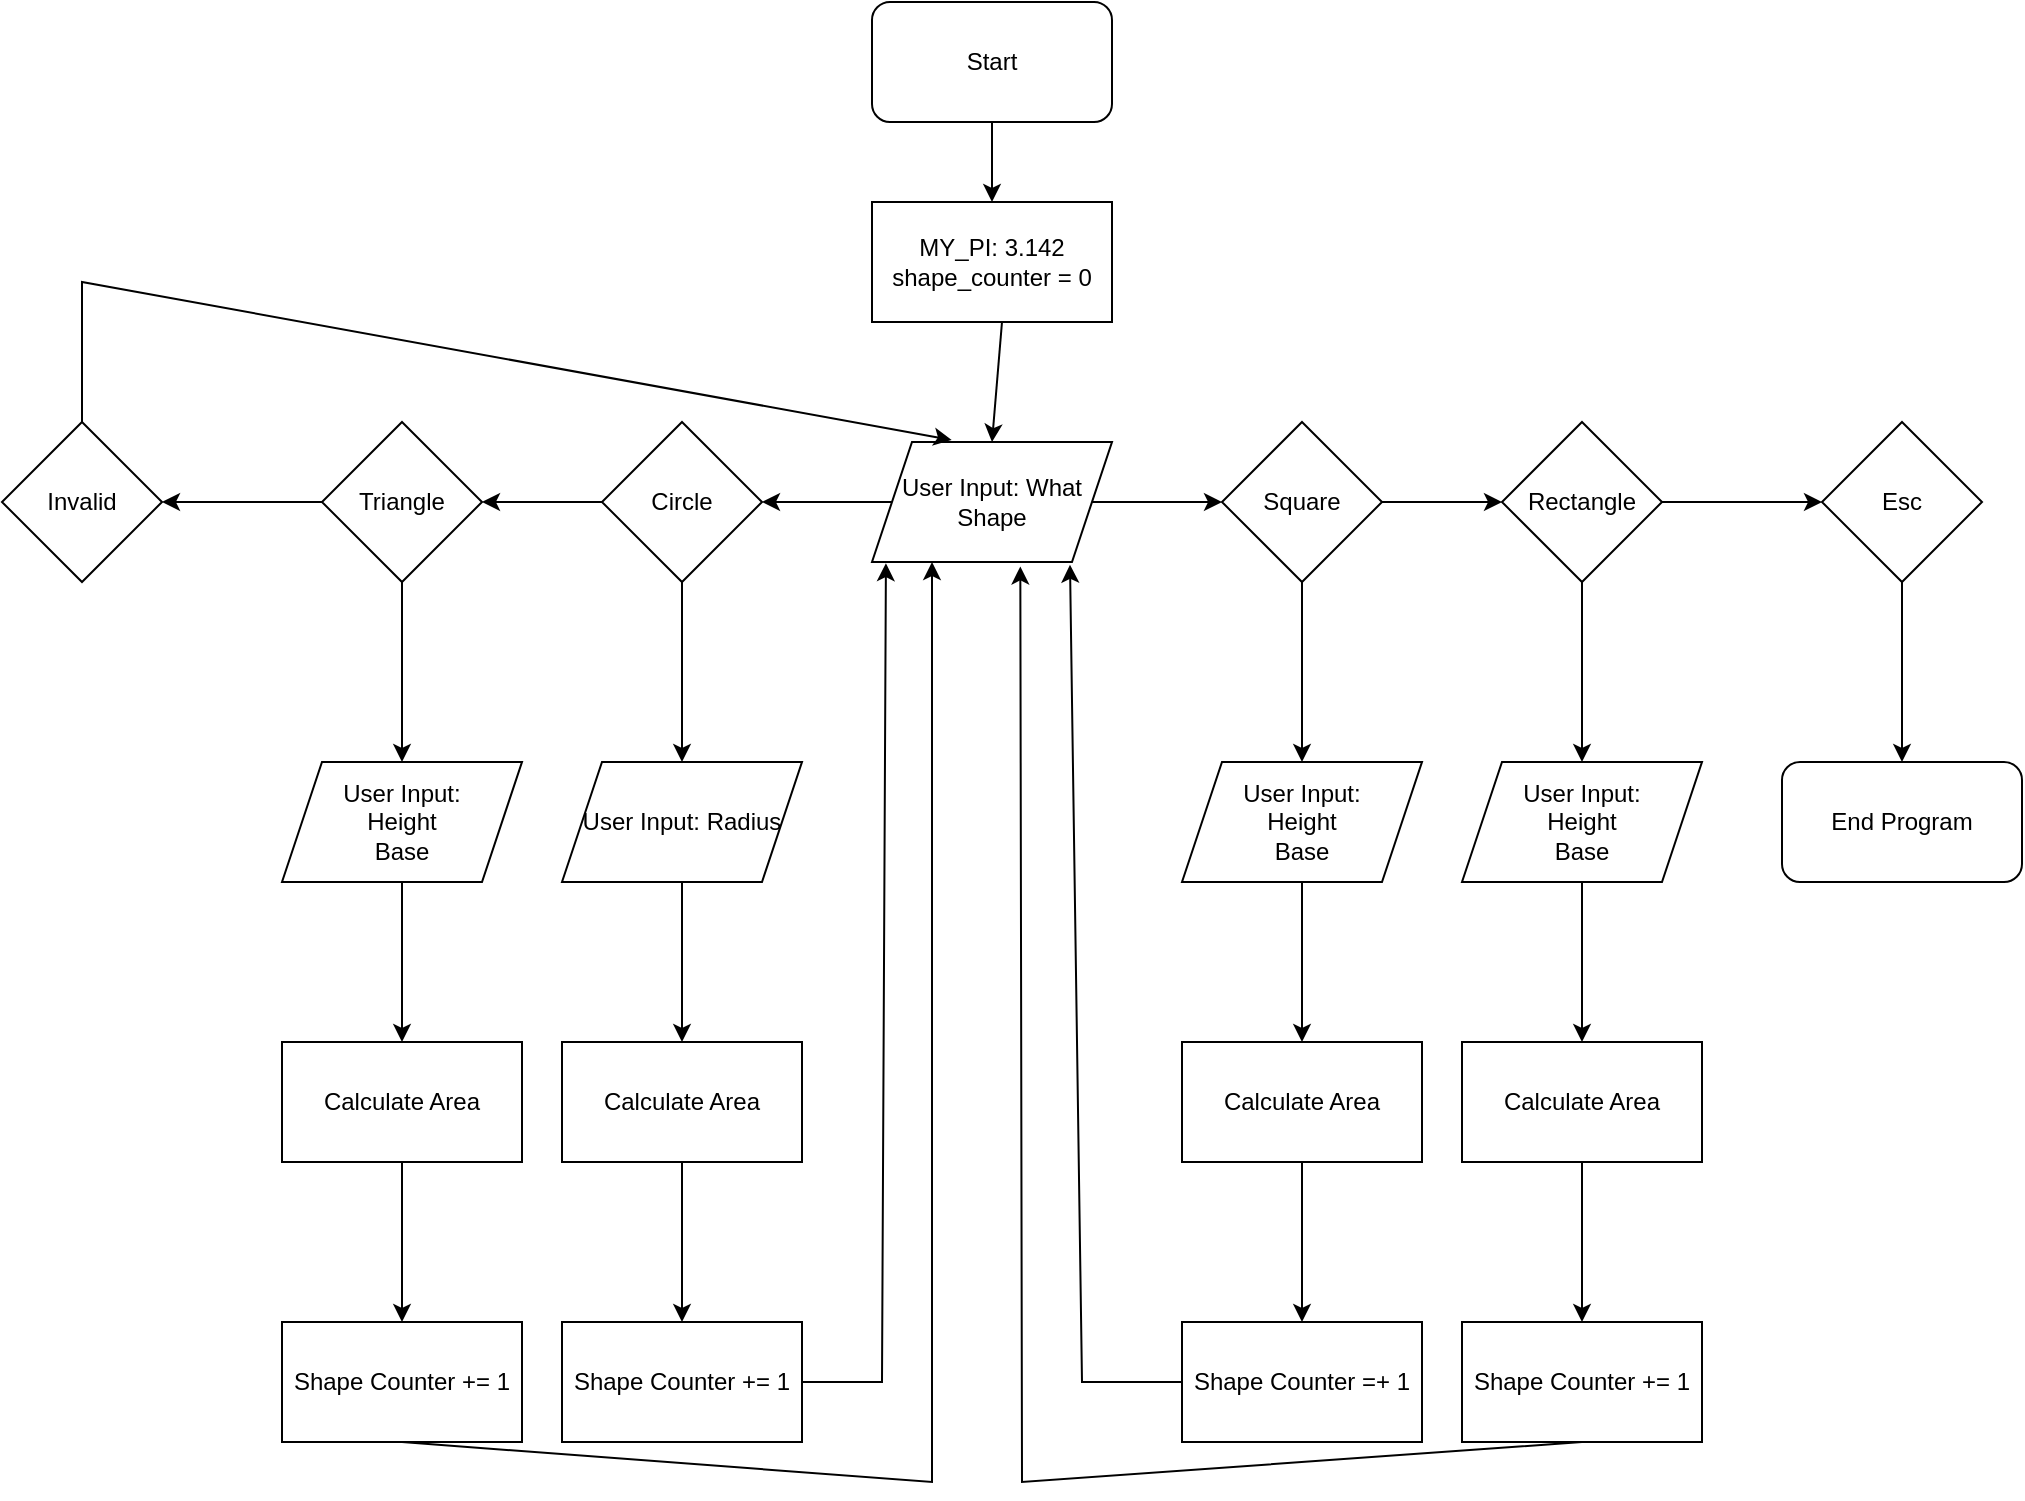 <mxfile version="20.5.0" type="device"><diagram id="1n6UZ51NDVgEC-cSf9OM" name="Page-1"><mxGraphModel dx="1888" dy="1671" grid="1" gridSize="10" guides="1" tooltips="1" connect="1" arrows="1" fold="1" page="1" pageScale="1" pageWidth="850" pageHeight="1100" math="0" shadow="0"><root><mxCell id="0"/><mxCell id="1" parent="0"/><mxCell id="DnARv9bOKPwGY7GEzkTt-17" value="" style="edgeStyle=orthogonalEdgeStyle;rounded=0;orthogonalLoop=1;jettySize=auto;html=1;" edge="1" parent="1" source="DnARv9bOKPwGY7GEzkTt-2" target="DnARv9bOKPwGY7GEzkTt-12"><mxGeometry relative="1" as="geometry"/></mxCell><mxCell id="DnARv9bOKPwGY7GEzkTt-2" value="User Input: What Shape" style="shape=parallelogram;perimeter=parallelogramPerimeter;whiteSpace=wrap;html=1;fixedSize=1;" vertex="1" parent="1"><mxGeometry x="365" y="160" width="120" height="60" as="geometry"/></mxCell><mxCell id="DnARv9bOKPwGY7GEzkTt-5" value="" style="endArrow=classic;html=1;rounded=0;entryX=0.5;entryY=0;entryDx=0;entryDy=0;" edge="1" parent="1" target="DnARv9bOKPwGY7GEzkTt-2"><mxGeometry width="50" height="50" relative="1" as="geometry"><mxPoint x="430" y="100" as="sourcePoint"/><mxPoint x="450" y="260" as="targetPoint"/><Array as="points"><mxPoint x="430" y="100"/></Array></mxGeometry></mxCell><mxCell id="DnARv9bOKPwGY7GEzkTt-6" value="MY_PI: 3.142&lt;br&gt;shape_counter = 0" style="rounded=0;whiteSpace=wrap;html=1;" vertex="1" parent="1"><mxGeometry x="365" y="40" width="120" height="60" as="geometry"/></mxCell><mxCell id="DnARv9bOKPwGY7GEzkTt-8" value="" style="endArrow=classic;html=1;rounded=0;entryX=0.5;entryY=0;entryDx=0;entryDy=0;exitX=0.5;exitY=1;exitDx=0;exitDy=0;" edge="1" parent="1" target="DnARv9bOKPwGY7GEzkTt-6"><mxGeometry width="50" height="50" relative="1" as="geometry"><mxPoint x="425" y="-10" as="sourcePoint"/><mxPoint x="450" as="targetPoint"/></mxGeometry></mxCell><mxCell id="DnARv9bOKPwGY7GEzkTt-9" value="Start" style="rounded=1;whiteSpace=wrap;html=1;" vertex="1" parent="1"><mxGeometry x="365" y="-60" width="120" height="60" as="geometry"/></mxCell><mxCell id="DnARv9bOKPwGY7GEzkTt-16" value="" style="edgeStyle=orthogonalEdgeStyle;rounded=0;orthogonalLoop=1;jettySize=auto;html=1;" edge="1" parent="1" source="DnARv9bOKPwGY7GEzkTt-10" target="DnARv9bOKPwGY7GEzkTt-11"><mxGeometry relative="1" as="geometry"/></mxCell><mxCell id="DnARv9bOKPwGY7GEzkTt-27" value="" style="edgeStyle=orthogonalEdgeStyle;rounded=0;orthogonalLoop=1;jettySize=auto;html=1;" edge="1" parent="1" source="DnARv9bOKPwGY7GEzkTt-10" target="DnARv9bOKPwGY7GEzkTt-26"><mxGeometry relative="1" as="geometry"/></mxCell><mxCell id="DnARv9bOKPwGY7GEzkTt-10" value="Square" style="rhombus;whiteSpace=wrap;html=1;" vertex="1" parent="1"><mxGeometry x="540" y="150" width="80" height="80" as="geometry"/></mxCell><mxCell id="DnARv9bOKPwGY7GEzkTt-20" value="" style="edgeStyle=orthogonalEdgeStyle;rounded=0;orthogonalLoop=1;jettySize=auto;html=1;" edge="1" parent="1" source="DnARv9bOKPwGY7GEzkTt-11" target="DnARv9bOKPwGY7GEzkTt-19"><mxGeometry relative="1" as="geometry"/></mxCell><mxCell id="DnARv9bOKPwGY7GEzkTt-29" value="" style="edgeStyle=orthogonalEdgeStyle;rounded=0;orthogonalLoop=1;jettySize=auto;html=1;" edge="1" parent="1" source="DnARv9bOKPwGY7GEzkTt-11" target="DnARv9bOKPwGY7GEzkTt-28"><mxGeometry relative="1" as="geometry"/></mxCell><mxCell id="DnARv9bOKPwGY7GEzkTt-11" value="Rectangle" style="rhombus;whiteSpace=wrap;html=1;" vertex="1" parent="1"><mxGeometry x="680" y="150" width="80" height="80" as="geometry"/></mxCell><mxCell id="DnARv9bOKPwGY7GEzkTt-18" value="" style="edgeStyle=orthogonalEdgeStyle;rounded=0;orthogonalLoop=1;jettySize=auto;html=1;" edge="1" parent="1" source="DnARv9bOKPwGY7GEzkTt-12" target="DnARv9bOKPwGY7GEzkTt-13"><mxGeometry relative="1" as="geometry"/></mxCell><mxCell id="DnARv9bOKPwGY7GEzkTt-23" value="" style="edgeStyle=orthogonalEdgeStyle;rounded=0;orthogonalLoop=1;jettySize=auto;html=1;" edge="1" parent="1" source="DnARv9bOKPwGY7GEzkTt-12" target="DnARv9bOKPwGY7GEzkTt-22"><mxGeometry relative="1" as="geometry"/></mxCell><mxCell id="DnARv9bOKPwGY7GEzkTt-12" value="Circle" style="rhombus;whiteSpace=wrap;html=1;" vertex="1" parent="1"><mxGeometry x="230" y="150" width="80" height="80" as="geometry"/></mxCell><mxCell id="DnARv9bOKPwGY7GEzkTt-25" value="" style="edgeStyle=orthogonalEdgeStyle;rounded=0;orthogonalLoop=1;jettySize=auto;html=1;" edge="1" parent="1" source="DnARv9bOKPwGY7GEzkTt-13" target="DnARv9bOKPwGY7GEzkTt-24"><mxGeometry relative="1" as="geometry"/></mxCell><mxCell id="DnARv9bOKPwGY7GEzkTt-43" value="" style="edgeStyle=orthogonalEdgeStyle;rounded=0;orthogonalLoop=1;jettySize=auto;html=1;" edge="1" parent="1" source="DnARv9bOKPwGY7GEzkTt-13" target="DnARv9bOKPwGY7GEzkTt-42"><mxGeometry relative="1" as="geometry"/></mxCell><mxCell id="DnARv9bOKPwGY7GEzkTt-13" value="Triangle" style="rhombus;whiteSpace=wrap;html=1;" vertex="1" parent="1"><mxGeometry x="90" y="150" width="80" height="80" as="geometry"/></mxCell><mxCell id="DnARv9bOKPwGY7GEzkTt-14" value="" style="endArrow=classic;html=1;rounded=0;exitX=1;exitY=0.5;exitDx=0;exitDy=0;" edge="1" parent="1" source="DnARv9bOKPwGY7GEzkTt-2"><mxGeometry width="50" height="50" relative="1" as="geometry"><mxPoint x="400" y="220" as="sourcePoint"/><mxPoint x="540" y="190" as="targetPoint"/><Array as="points"><mxPoint x="540" y="190"/></Array></mxGeometry></mxCell><mxCell id="DnARv9bOKPwGY7GEzkTt-33" value="" style="edgeStyle=orthogonalEdgeStyle;rounded=0;orthogonalLoop=1;jettySize=auto;html=1;" edge="1" parent="1" source="DnARv9bOKPwGY7GEzkTt-19" target="DnARv9bOKPwGY7GEzkTt-32"><mxGeometry relative="1" as="geometry"/></mxCell><mxCell id="DnARv9bOKPwGY7GEzkTt-19" value="Esc" style="rhombus;whiteSpace=wrap;html=1;" vertex="1" parent="1"><mxGeometry x="840" y="150" width="80" height="80" as="geometry"/></mxCell><mxCell id="DnARv9bOKPwGY7GEzkTt-37" value="" style="edgeStyle=orthogonalEdgeStyle;rounded=0;orthogonalLoop=1;jettySize=auto;html=1;" edge="1" parent="1" source="DnARv9bOKPwGY7GEzkTt-22" target="DnARv9bOKPwGY7GEzkTt-36"><mxGeometry relative="1" as="geometry"/></mxCell><mxCell id="DnARv9bOKPwGY7GEzkTt-22" value="User Input: Radius" style="shape=parallelogram;perimeter=parallelogramPerimeter;whiteSpace=wrap;html=1;fixedSize=1;" vertex="1" parent="1"><mxGeometry x="210" y="320" width="120" height="60" as="geometry"/></mxCell><mxCell id="DnARv9bOKPwGY7GEzkTt-35" value="" style="edgeStyle=orthogonalEdgeStyle;rounded=0;orthogonalLoop=1;jettySize=auto;html=1;" edge="1" parent="1" source="DnARv9bOKPwGY7GEzkTt-24" target="DnARv9bOKPwGY7GEzkTt-34"><mxGeometry relative="1" as="geometry"/></mxCell><mxCell id="DnARv9bOKPwGY7GEzkTt-24" value="User Input:&lt;br&gt;Height&lt;br&gt;Base" style="shape=parallelogram;perimeter=parallelogramPerimeter;whiteSpace=wrap;html=1;fixedSize=1;" vertex="1" parent="1"><mxGeometry x="70" y="320" width="120" height="60" as="geometry"/></mxCell><mxCell id="DnARv9bOKPwGY7GEzkTt-39" value="" style="edgeStyle=orthogonalEdgeStyle;rounded=0;orthogonalLoop=1;jettySize=auto;html=1;" edge="1" parent="1" source="DnARv9bOKPwGY7GEzkTt-26" target="DnARv9bOKPwGY7GEzkTt-38"><mxGeometry relative="1" as="geometry"/></mxCell><mxCell id="DnARv9bOKPwGY7GEzkTt-26" value="User Input:&lt;br&gt;Height&lt;br&gt;Base" style="shape=parallelogram;perimeter=parallelogramPerimeter;whiteSpace=wrap;html=1;fixedSize=1;" vertex="1" parent="1"><mxGeometry x="520" y="320" width="120" height="60" as="geometry"/></mxCell><mxCell id="DnARv9bOKPwGY7GEzkTt-41" value="" style="edgeStyle=orthogonalEdgeStyle;rounded=0;orthogonalLoop=1;jettySize=auto;html=1;" edge="1" parent="1" source="DnARv9bOKPwGY7GEzkTt-28" target="DnARv9bOKPwGY7GEzkTt-40"><mxGeometry relative="1" as="geometry"/></mxCell><mxCell id="DnARv9bOKPwGY7GEzkTt-28" value="User Input:&lt;br&gt;Height&lt;br&gt;Base" style="shape=parallelogram;perimeter=parallelogramPerimeter;whiteSpace=wrap;html=1;fixedSize=1;" vertex="1" parent="1"><mxGeometry x="660" y="320" width="120" height="60" as="geometry"/></mxCell><mxCell id="DnARv9bOKPwGY7GEzkTt-32" value="End Program" style="rounded=1;whiteSpace=wrap;html=1;" vertex="1" parent="1"><mxGeometry x="820" y="320" width="120" height="60" as="geometry"/></mxCell><mxCell id="DnARv9bOKPwGY7GEzkTt-46" value="" style="edgeStyle=orthogonalEdgeStyle;rounded=0;orthogonalLoop=1;jettySize=auto;html=1;" edge="1" parent="1" source="DnARv9bOKPwGY7GEzkTt-34" target="DnARv9bOKPwGY7GEzkTt-45"><mxGeometry relative="1" as="geometry"/></mxCell><mxCell id="DnARv9bOKPwGY7GEzkTt-34" value="Calculate Area" style="whiteSpace=wrap;html=1;" vertex="1" parent="1"><mxGeometry x="70" y="460" width="120" height="60" as="geometry"/></mxCell><mxCell id="DnARv9bOKPwGY7GEzkTt-48" value="" style="edgeStyle=orthogonalEdgeStyle;rounded=0;orthogonalLoop=1;jettySize=auto;html=1;" edge="1" parent="1" source="DnARv9bOKPwGY7GEzkTt-36" target="DnARv9bOKPwGY7GEzkTt-47"><mxGeometry relative="1" as="geometry"/></mxCell><mxCell id="DnARv9bOKPwGY7GEzkTt-36" value="Calculate Area" style="whiteSpace=wrap;html=1;" vertex="1" parent="1"><mxGeometry x="210" y="460" width="120" height="60" as="geometry"/></mxCell><mxCell id="DnARv9bOKPwGY7GEzkTt-50" value="" style="edgeStyle=orthogonalEdgeStyle;rounded=0;orthogonalLoop=1;jettySize=auto;html=1;" edge="1" parent="1" source="DnARv9bOKPwGY7GEzkTt-38" target="DnARv9bOKPwGY7GEzkTt-49"><mxGeometry relative="1" as="geometry"/></mxCell><mxCell id="DnARv9bOKPwGY7GEzkTt-38" value="Calculate Area" style="whiteSpace=wrap;html=1;" vertex="1" parent="1"><mxGeometry x="520" y="460" width="120" height="60" as="geometry"/></mxCell><mxCell id="DnARv9bOKPwGY7GEzkTt-52" value="" style="edgeStyle=orthogonalEdgeStyle;rounded=0;orthogonalLoop=1;jettySize=auto;html=1;" edge="1" parent="1" source="DnARv9bOKPwGY7GEzkTt-40" target="DnARv9bOKPwGY7GEzkTt-51"><mxGeometry relative="1" as="geometry"/></mxCell><mxCell id="DnARv9bOKPwGY7GEzkTt-40" value="Calculate Area" style="whiteSpace=wrap;html=1;" vertex="1" parent="1"><mxGeometry x="660" y="460" width="120" height="60" as="geometry"/></mxCell><mxCell id="DnARv9bOKPwGY7GEzkTt-42" value="Invalid" style="rhombus;whiteSpace=wrap;html=1;" vertex="1" parent="1"><mxGeometry x="-70" y="150" width="80" height="80" as="geometry"/></mxCell><mxCell id="DnARv9bOKPwGY7GEzkTt-44" value="" style="endArrow=classic;html=1;rounded=0;exitX=0.5;exitY=0;exitDx=0;exitDy=0;entryX=0.332;entryY=-0.017;entryDx=0;entryDy=0;entryPerimeter=0;" edge="1" parent="1" source="DnARv9bOKPwGY7GEzkTt-42" target="DnARv9bOKPwGY7GEzkTt-2"><mxGeometry width="50" height="50" relative="1" as="geometry"><mxPoint x="180" y="170" as="sourcePoint"/><mxPoint x="430" y="110" as="targetPoint"/><Array as="points"><mxPoint x="-30" y="80"/></Array></mxGeometry></mxCell><mxCell id="DnARv9bOKPwGY7GEzkTt-45" value="Shape Counter += 1" style="whiteSpace=wrap;html=1;" vertex="1" parent="1"><mxGeometry x="70" y="600" width="120" height="60" as="geometry"/></mxCell><mxCell id="DnARv9bOKPwGY7GEzkTt-47" value="Shape Counter += 1" style="whiteSpace=wrap;html=1;" vertex="1" parent="1"><mxGeometry x="210" y="600" width="120" height="60" as="geometry"/></mxCell><mxCell id="DnARv9bOKPwGY7GEzkTt-49" value="Shape Counter =+ 1" style="whiteSpace=wrap;html=1;" vertex="1" parent="1"><mxGeometry x="520" y="600" width="120" height="60" as="geometry"/></mxCell><mxCell id="DnARv9bOKPwGY7GEzkTt-51" value="Shape Counter += 1" style="whiteSpace=wrap;html=1;" vertex="1" parent="1"><mxGeometry x="660" y="600" width="120" height="60" as="geometry"/></mxCell><mxCell id="DnARv9bOKPwGY7GEzkTt-53" value="" style="endArrow=classic;html=1;rounded=0;exitX=1;exitY=0.5;exitDx=0;exitDy=0;entryX=0.058;entryY=1.01;entryDx=0;entryDy=0;entryPerimeter=0;" edge="1" parent="1" source="DnARv9bOKPwGY7GEzkTt-47" target="DnARv9bOKPwGY7GEzkTt-2"><mxGeometry width="50" height="50" relative="1" as="geometry"><mxPoint x="410" y="530" as="sourcePoint"/><mxPoint x="460" y="480" as="targetPoint"/><Array as="points"><mxPoint x="370" y="630"/></Array></mxGeometry></mxCell><mxCell id="DnARv9bOKPwGY7GEzkTt-54" value="" style="endArrow=classic;html=1;rounded=0;exitX=0;exitY=0.5;exitDx=0;exitDy=0;entryX=0.825;entryY=1.023;entryDx=0;entryDy=0;entryPerimeter=0;" edge="1" parent="1" source="DnARv9bOKPwGY7GEzkTt-49" target="DnARv9bOKPwGY7GEzkTt-2"><mxGeometry width="50" height="50" relative="1" as="geometry"><mxPoint x="410" y="530" as="sourcePoint"/><mxPoint x="460" y="480" as="targetPoint"/><Array as="points"><mxPoint x="470" y="630"/></Array></mxGeometry></mxCell><mxCell id="DnARv9bOKPwGY7GEzkTt-55" value="" style="endArrow=classic;html=1;rounded=0;exitX=0.5;exitY=1;exitDx=0;exitDy=0;entryX=0.618;entryY=1.037;entryDx=0;entryDy=0;entryPerimeter=0;" edge="1" parent="1" source="DnARv9bOKPwGY7GEzkTt-51" target="DnARv9bOKPwGY7GEzkTt-2"><mxGeometry width="50" height="50" relative="1" as="geometry"><mxPoint x="410" y="530" as="sourcePoint"/><mxPoint x="460" y="480" as="targetPoint"/><Array as="points"><mxPoint x="440" y="680"/></Array></mxGeometry></mxCell><mxCell id="DnARv9bOKPwGY7GEzkTt-56" value="" style="endArrow=classic;html=1;rounded=0;exitX=0.5;exitY=1;exitDx=0;exitDy=0;entryX=0.25;entryY=1;entryDx=0;entryDy=0;" edge="1" parent="1" source="DnARv9bOKPwGY7GEzkTt-45" target="DnARv9bOKPwGY7GEzkTt-2"><mxGeometry width="50" height="50" relative="1" as="geometry"><mxPoint x="410" y="530" as="sourcePoint"/><mxPoint x="400" y="240" as="targetPoint"/><Array as="points"><mxPoint x="395" y="680"/></Array></mxGeometry></mxCell></root></mxGraphModel></diagram></mxfile>
